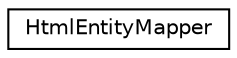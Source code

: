 digraph "类继承关系图"
{
 // INTERACTIVE_SVG=YES
 // LATEX_PDF_SIZE
  edge [fontname="Helvetica",fontsize="10",labelfontname="Helvetica",labelfontsize="10"];
  node [fontname="Helvetica",fontsize="10",shape=record];
  rankdir="LR";
  Node0 [label="HtmlEntityMapper",height=0.2,width=0.4,color="black", fillcolor="white", style="filled",URL="$db/d5f/class_html_entity_mapper.html",tooltip="Singleton helper class to map html entities to other formats"];
}

